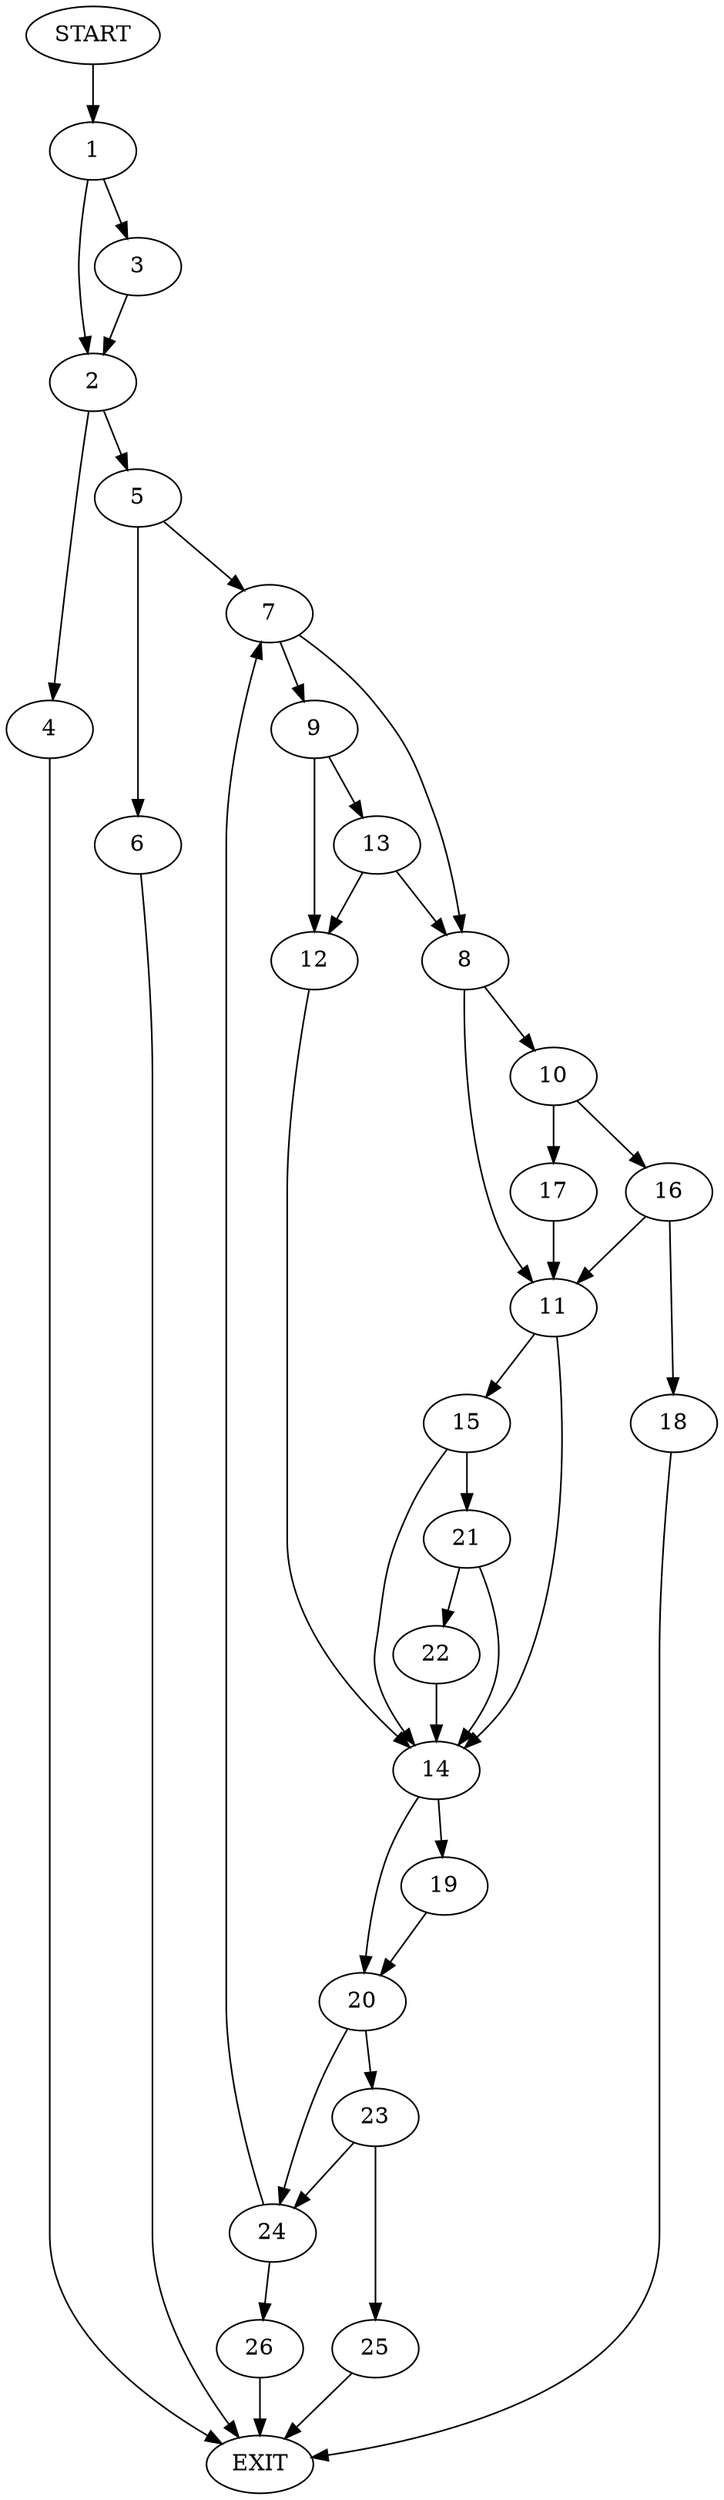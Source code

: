 digraph {
0 [label="START"]
27 [label="EXIT"]
0 -> 1
1 -> 2
1 -> 3
3 -> 2
2 -> 4
2 -> 5
4 -> 27
5 -> 6
5 -> 7
6 -> 27
7 -> 8
7 -> 9
8 -> 10
8 -> 11
9 -> 12
9 -> 13
12 -> 14
13 -> 12
13 -> 8
11 -> 14
11 -> 15
10 -> 16
10 -> 17
17 -> 11
16 -> 11
16 -> 18
18 -> 27
14 -> 19
14 -> 20
15 -> 14
15 -> 21
21 -> 14
21 -> 22
22 -> 14
19 -> 20
20 -> 23
20 -> 24
23 -> 25
23 -> 24
24 -> 26
24 -> 7
25 -> 27
26 -> 27
}
